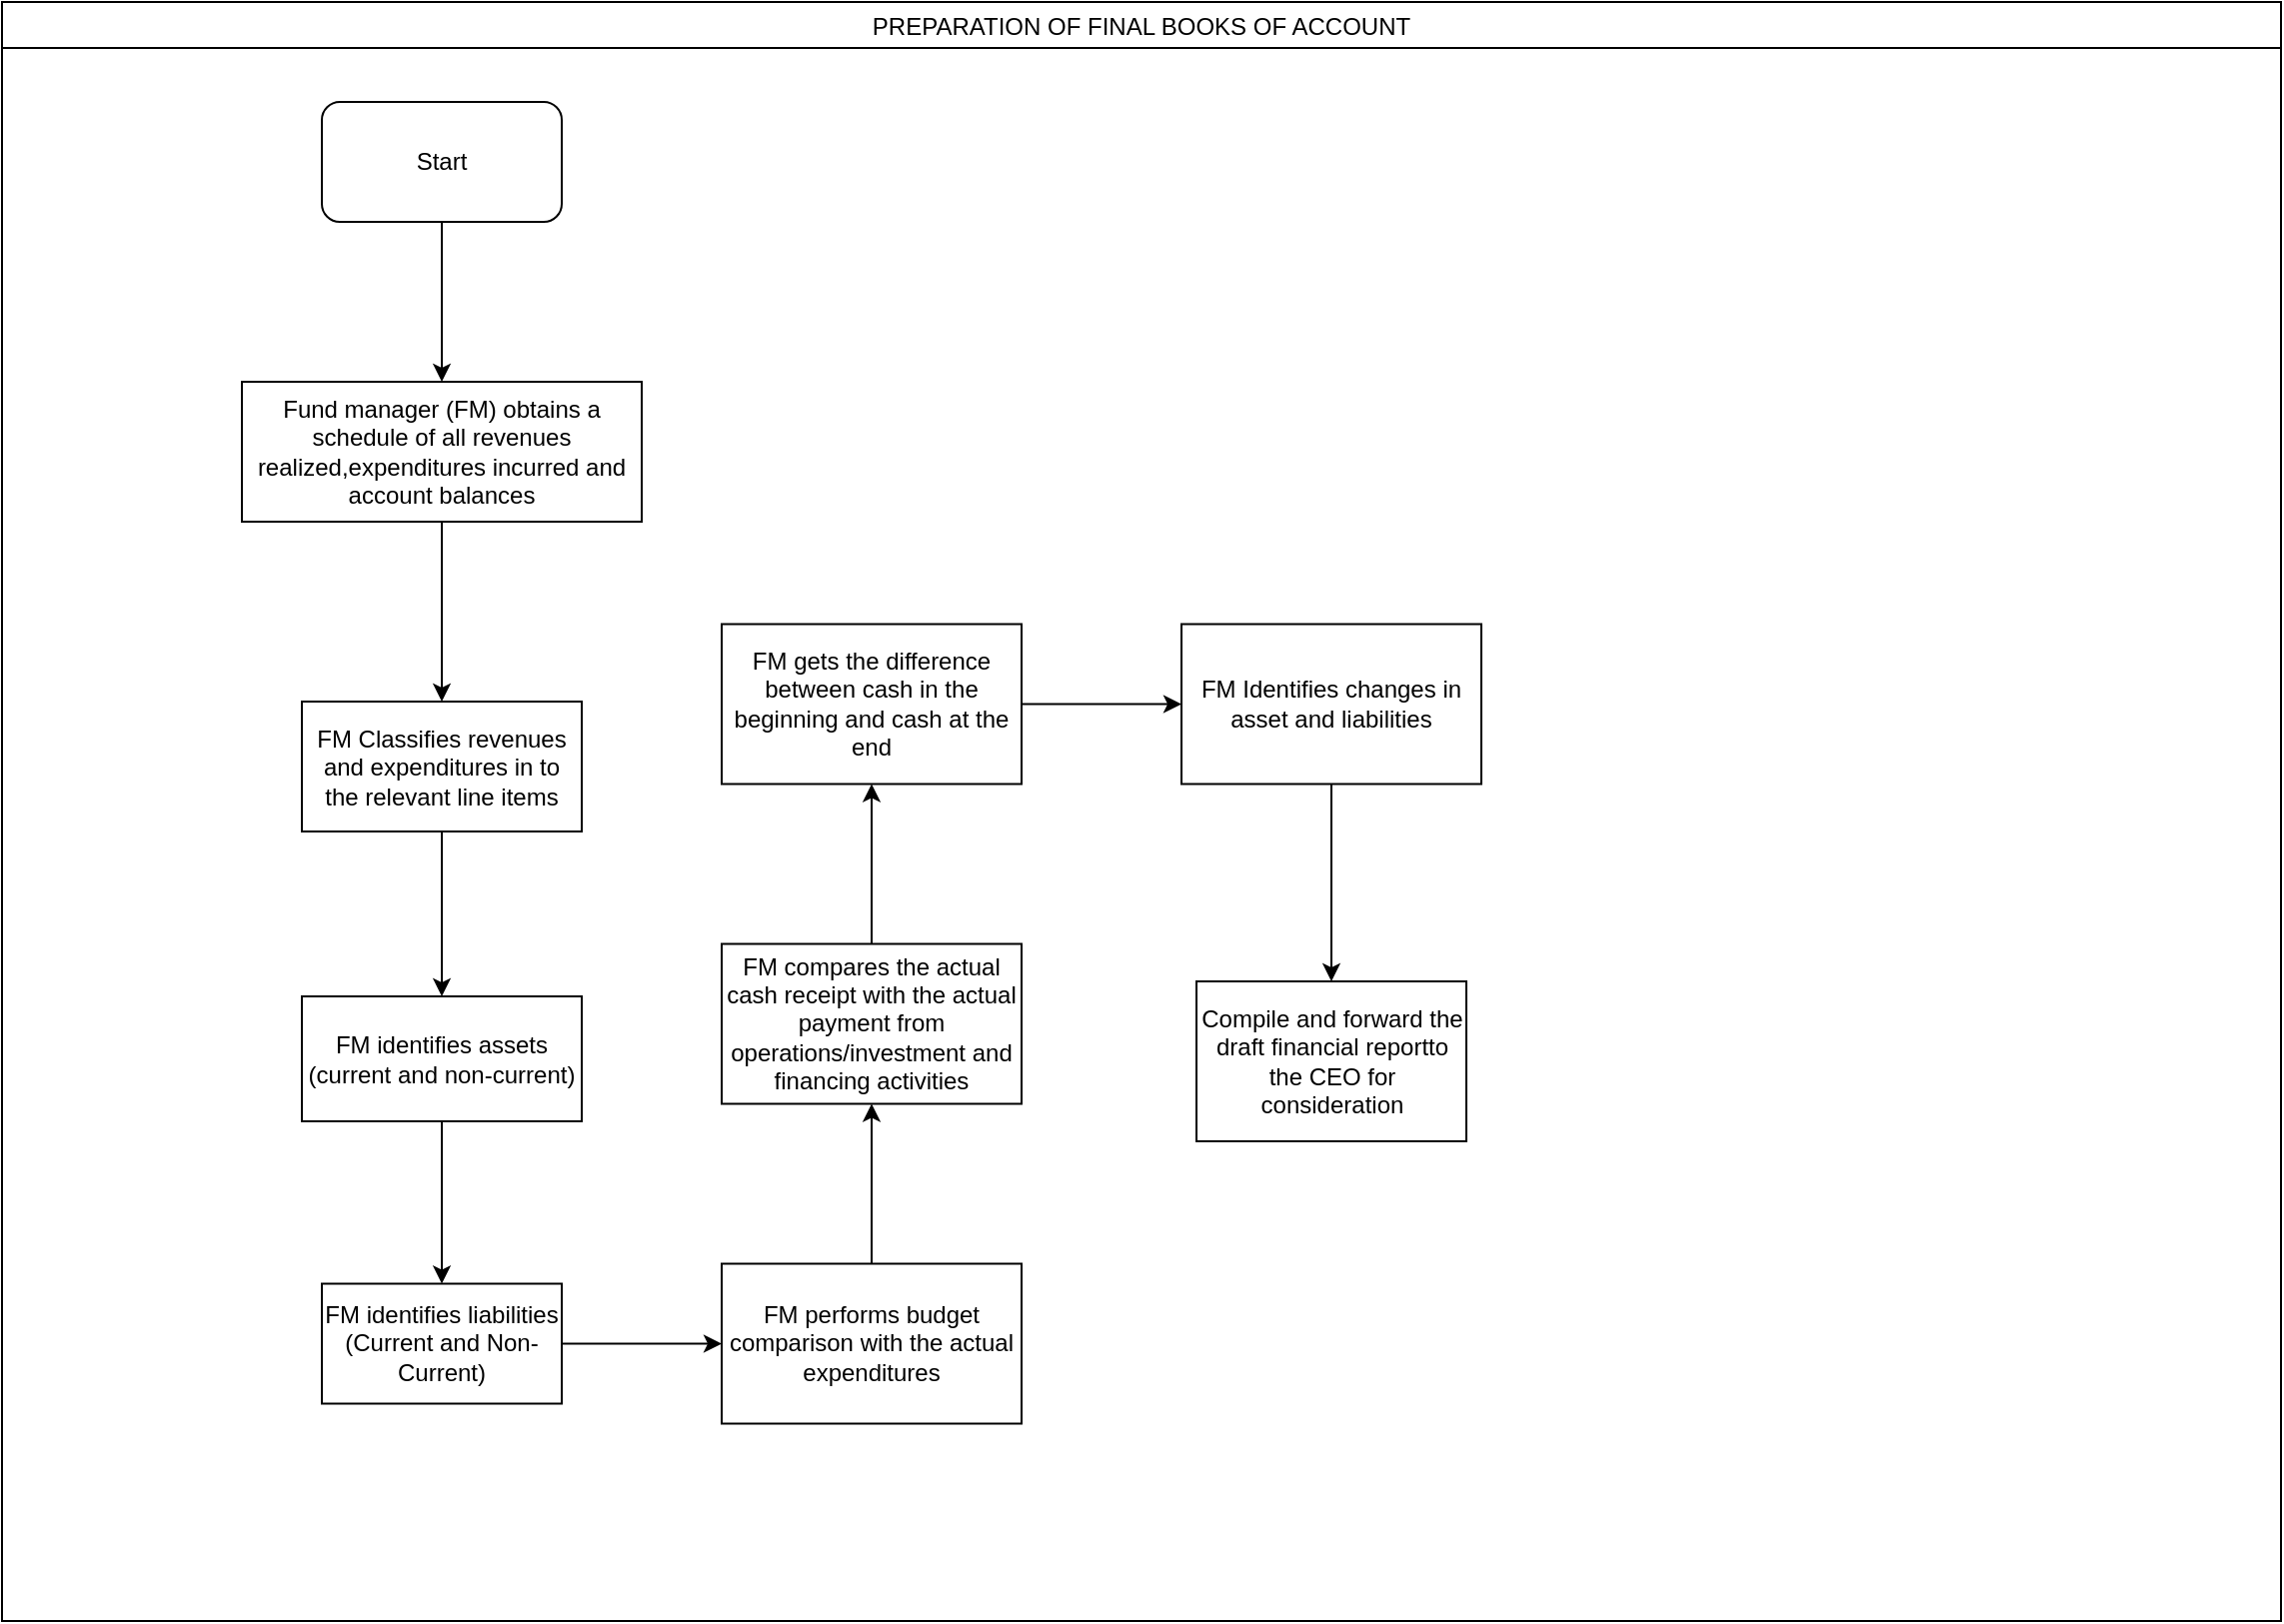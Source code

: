 <mxfile version="14.7.7" type="github">
  <diagram id="uN3tepQTVBzatROp3jJb" name="Page-1">
    <mxGraphModel dx="1038" dy="508" grid="1" gridSize="10" guides="1" tooltips="1" connect="1" arrows="1" fold="1" page="1" pageScale="1" pageWidth="1169" pageHeight="827" math="0" shadow="0">
      <root>
        <mxCell id="0" />
        <mxCell id="1" parent="0" />
        <mxCell id="cWVWdxgGTWWHGKepkyrB-1" value="PREPARATION OF FINAL BOOKS OF ACCOUNT" style="swimlane;fontStyle=0" vertex="1" parent="1">
          <mxGeometry x="10" y="10" width="1140" height="810" as="geometry" />
        </mxCell>
        <mxCell id="cWVWdxgGTWWHGKepkyrB-2" value="Start" style="rounded=1;whiteSpace=wrap;html=1;" vertex="1" parent="cWVWdxgGTWWHGKepkyrB-1">
          <mxGeometry x="160" y="50" width="120" height="60" as="geometry" />
        </mxCell>
        <mxCell id="cWVWdxgGTWWHGKepkyrB-5" value="Fund manager (FM) &lt;span lang=&quot;EN-GB&quot;&gt;obtains a schedule of all revenues realized,expenditures incurred and account balances &lt;/span&gt;" style="rounded=0;whiteSpace=wrap;html=1;" vertex="1" parent="cWVWdxgGTWWHGKepkyrB-1">
          <mxGeometry x="120" y="190" width="200" height="70" as="geometry" />
        </mxCell>
        <mxCell id="cWVWdxgGTWWHGKepkyrB-4" value="" style="edgeStyle=orthogonalEdgeStyle;rounded=0;orthogonalLoop=1;jettySize=auto;html=1;" edge="1" parent="cWVWdxgGTWWHGKepkyrB-1" source="cWVWdxgGTWWHGKepkyrB-2" target="cWVWdxgGTWWHGKepkyrB-5">
          <mxGeometry relative="1" as="geometry">
            <mxPoint x="220" y="190" as="targetPoint" />
          </mxGeometry>
        </mxCell>
        <mxCell id="cWVWdxgGTWWHGKepkyrB-6" value="&lt;span lang=&quot;EN-GB&quot;&gt;FM Classifies revenues and expenditures in to the relevant line items&lt;/span&gt;" style="whiteSpace=wrap;html=1;rounded=0;" vertex="1" parent="cWVWdxgGTWWHGKepkyrB-1">
          <mxGeometry x="150" y="350" width="140" height="65" as="geometry" />
        </mxCell>
        <mxCell id="cWVWdxgGTWWHGKepkyrB-7" value="" style="edgeStyle=orthogonalEdgeStyle;rounded=0;orthogonalLoop=1;jettySize=auto;html=1;" edge="1" parent="cWVWdxgGTWWHGKepkyrB-1" source="cWVWdxgGTWWHGKepkyrB-5" target="cWVWdxgGTWWHGKepkyrB-6">
          <mxGeometry relative="1" as="geometry" />
        </mxCell>
        <mxCell id="cWVWdxgGTWWHGKepkyrB-12" value="FM performs &lt;span lang=&quot;EN-GB&quot;&gt;budget comparison with the actual expenditures&lt;/span&gt;" style="rounded=0;whiteSpace=wrap;html=1;" vertex="1" parent="cWVWdxgGTWWHGKepkyrB-1">
          <mxGeometry x="360" y="631.25" width="150" height="80" as="geometry" />
        </mxCell>
        <mxCell id="cWVWdxgGTWWHGKepkyrB-22" value="&lt;span lang=&quot;EN-GB&quot;&gt;Compile and forward the draft financial reportto the CEO for consideration&lt;/span&gt;" style="whiteSpace=wrap;html=1;rounded=0;" vertex="1" parent="cWVWdxgGTWWHGKepkyrB-1">
          <mxGeometry x="597.5" y="490" width="135" height="80" as="geometry" />
        </mxCell>
        <mxCell id="cWVWdxgGTWWHGKepkyrB-11" value="" style="edgeStyle=orthogonalEdgeStyle;rounded=0;orthogonalLoop=1;jettySize=auto;html=1;" edge="1" parent="1" source="cWVWdxgGTWWHGKepkyrB-8" target="cWVWdxgGTWWHGKepkyrB-10">
          <mxGeometry relative="1" as="geometry" />
        </mxCell>
        <mxCell id="cWVWdxgGTWWHGKepkyrB-8" value="FM identifies assets (&lt;span lang=&quot;EN-GB&quot;&gt;current and non-current)&lt;br&gt;&lt;/span&gt;" style="whiteSpace=wrap;html=1;rounded=0;" vertex="1" parent="1">
          <mxGeometry x="160" y="507.5" width="140" height="62.5" as="geometry" />
        </mxCell>
        <mxCell id="cWVWdxgGTWWHGKepkyrB-9" value="" style="edgeStyle=orthogonalEdgeStyle;rounded=0;orthogonalLoop=1;jettySize=auto;html=1;" edge="1" parent="1" source="cWVWdxgGTWWHGKepkyrB-6" target="cWVWdxgGTWWHGKepkyrB-8">
          <mxGeometry relative="1" as="geometry" />
        </mxCell>
        <mxCell id="cWVWdxgGTWWHGKepkyrB-13" value="" style="edgeStyle=orthogonalEdgeStyle;rounded=0;orthogonalLoop=1;jettySize=auto;html=1;" edge="1" parent="1" source="cWVWdxgGTWWHGKepkyrB-10" target="cWVWdxgGTWWHGKepkyrB-12">
          <mxGeometry relative="1" as="geometry" />
        </mxCell>
        <mxCell id="cWVWdxgGTWWHGKepkyrB-10" value="FM &lt;span lang=&quot;EN-GB&quot;&gt;identifies liabilities (Current and Non-Current)&lt;/span&gt;" style="whiteSpace=wrap;html=1;rounded=0;" vertex="1" parent="1">
          <mxGeometry x="170" y="651.25" width="120" height="60" as="geometry" />
        </mxCell>
        <mxCell id="cWVWdxgGTWWHGKepkyrB-17" value="" style="edgeStyle=orthogonalEdgeStyle;rounded=0;orthogonalLoop=1;jettySize=auto;html=1;" edge="1" parent="1" source="cWVWdxgGTWWHGKepkyrB-14" target="cWVWdxgGTWWHGKepkyrB-16">
          <mxGeometry relative="1" as="geometry" />
        </mxCell>
        <mxCell id="cWVWdxgGTWWHGKepkyrB-14" value="FM &lt;span lang=&quot;EN-GB&quot;&gt;compares the actual cash receipt with the actual payment from operations/investment and financing activities&lt;/span&gt;" style="rounded=0;whiteSpace=wrap;html=1;" vertex="1" parent="1">
          <mxGeometry x="370" y="481.25" width="150" height="80" as="geometry" />
        </mxCell>
        <mxCell id="cWVWdxgGTWWHGKepkyrB-15" value="" style="edgeStyle=orthogonalEdgeStyle;rounded=0;orthogonalLoop=1;jettySize=auto;html=1;" edge="1" parent="1" source="cWVWdxgGTWWHGKepkyrB-12" target="cWVWdxgGTWWHGKepkyrB-14">
          <mxGeometry relative="1" as="geometry" />
        </mxCell>
        <mxCell id="cWVWdxgGTWWHGKepkyrB-21" value="" style="edgeStyle=orthogonalEdgeStyle;rounded=0;orthogonalLoop=1;jettySize=auto;html=1;" edge="1" parent="1" source="cWVWdxgGTWWHGKepkyrB-16" target="cWVWdxgGTWWHGKepkyrB-20">
          <mxGeometry relative="1" as="geometry" />
        </mxCell>
        <mxCell id="cWVWdxgGTWWHGKepkyrB-16" value="&lt;span lang=&quot;EN-GB&quot;&gt;FM gets the difference between cash in the beginning and cash at the end &lt;/span&gt;" style="rounded=0;whiteSpace=wrap;html=1;" vertex="1" parent="1">
          <mxGeometry x="370" y="321.25" width="150" height="80" as="geometry" />
        </mxCell>
        <mxCell id="cWVWdxgGTWWHGKepkyrB-23" value="" style="edgeStyle=orthogonalEdgeStyle;rounded=0;orthogonalLoop=1;jettySize=auto;html=1;" edge="1" parent="1" source="cWVWdxgGTWWHGKepkyrB-20" target="cWVWdxgGTWWHGKepkyrB-22">
          <mxGeometry relative="1" as="geometry" />
        </mxCell>
        <mxCell id="cWVWdxgGTWWHGKepkyrB-20" value="&lt;span lang=&quot;EN-GB&quot;&gt;FM &lt;/span&gt;&lt;span lang=&quot;EN-GB&quot;&gt;Identifies changes in asset and liabilities&lt;/span&gt;" style="rounded=0;whiteSpace=wrap;html=1;" vertex="1" parent="1">
          <mxGeometry x="600" y="321.25" width="150" height="80" as="geometry" />
        </mxCell>
      </root>
    </mxGraphModel>
  </diagram>
</mxfile>
